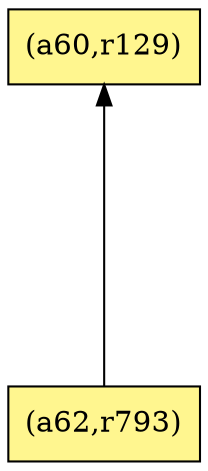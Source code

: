 digraph G {
rankdir=BT;ranksep="2.0";
"(a60,r129)" [shape=record,fillcolor=khaki1,style=filled,label="{(a60,r129)}"];
"(a62,r793)" [shape=record,fillcolor=khaki1,style=filled,label="{(a62,r793)}"];
"(a62,r793)" -> "(a60,r129)"
}